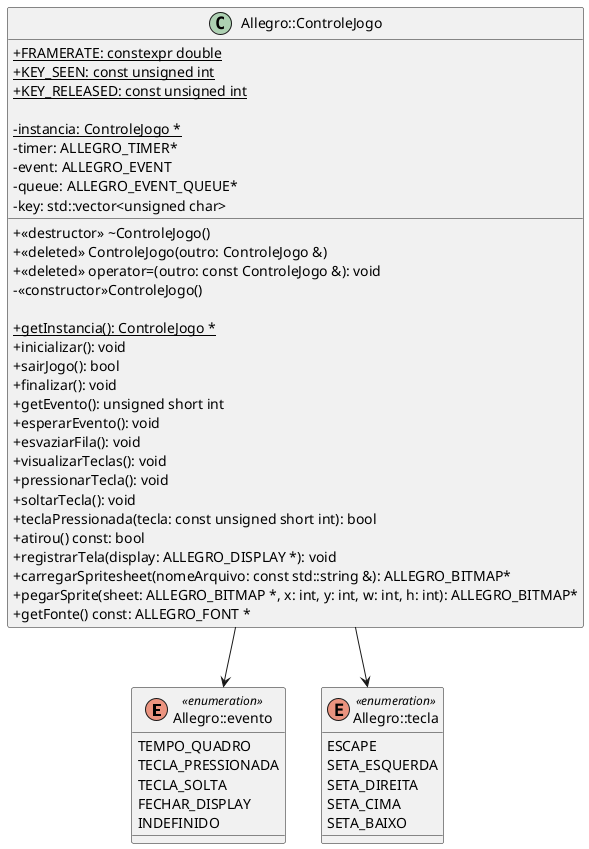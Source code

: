 @startuml
!startsub CONTROLE_JOGO

skinparam classAttributeIconSize 0

enum "Allegro::evento" <<enumeration>> {
    TEMPO_QUADRO
    TECLA_PRESSIONADA
    TECLA_SOLTA
    FECHAR_DISPLAY
    INDEFINIDO
}

enum "Allegro::tecla" <<enumeration>>{
    ESCAPE
    SETA_ESQUERDA
    SETA_DIREITA
    SETA_CIMA
    SETA_BAIXO
}

class "Allegro::ControleJogo"{
    + <<destructor>> ~ControleJogo()
    + <<deleted>> ControleJogo(outro: ControleJogo &)
    + <<deleted>> operator=(outro: const ControleJogo &): void 
    - <<constructor>>ControleJogo()

    + {static} getInstancia(): ControleJogo *
    + {static} FRAMERATE: constexpr double
    + {static} KEY_SEEN: const unsigned int 
    + {static} KEY_RELEASED: const unsigned int 
    + inicializar(): void 
    + sairJogo(): bool 
    + finalizar(): void 
    + getEvento(): unsigned short int 
    + esperarEvento(): void 
    + esvaziarFila(): void 
    + visualizarTeclas(): void 
    + pressionarTecla(): void 
    + soltarTecla(): void 
    + teclaPressionada(tecla: const unsigned short int): bool 
    + atirou() const: bool 
    + registrarTela(display: ALLEGRO_DISPLAY *): void 
    + carregarSpritesheet(nomeArquivo: const std::string &): ALLEGRO_BITMAP* 
    + pegarSprite(sheet: ALLEGRO_BITMAP *, x: int, y: int, w: int, h: int): ALLEGRO_BITMAP* 
    + getFonte() const: ALLEGRO_FONT *

    - {static} instancia: ControleJogo *
    - timer: ALLEGRO_TIMER* 
    - event: ALLEGRO_EVENT 
    - queue: ALLEGRO_EVENT_QUEUE* 
    - key: std::vector<unsigned char>

}

Allegro::ControleJogo --> Allegro::evento
Allegro::ControleJogo --> Allegro::tecla

!endsub
@enduml